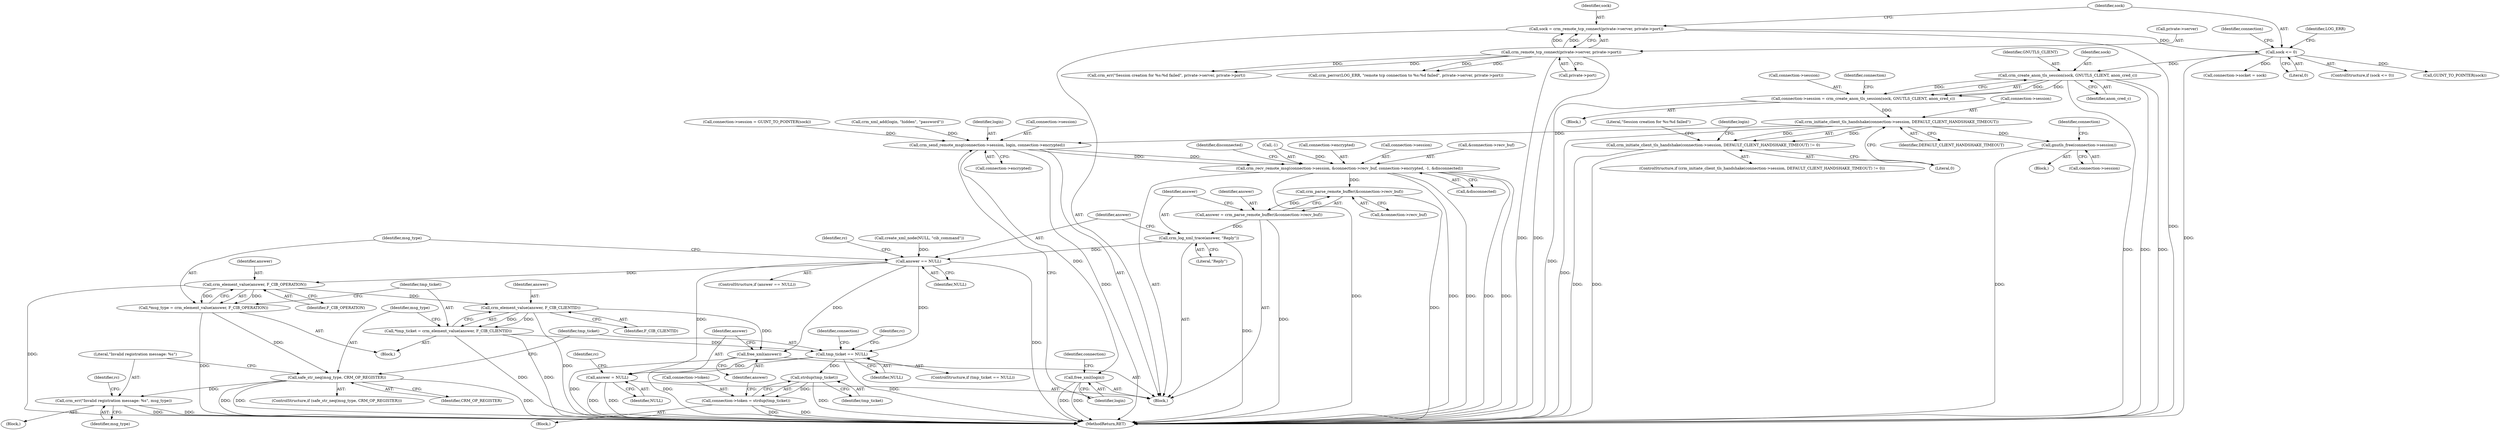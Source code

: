 digraph "0_pacemaker_564f7cc2a51dcd2f28ab12a13394f31be5aa3c93_10@API" {
"1000205" [label="(Call,crm_create_anon_tls_session(sock, GNUTLS_CLIENT, anon_cred_c))"];
"1000166" [label="(Call,sock <= 0)"];
"1000156" [label="(Call,sock = crm_remote_tcp_connect(private->server, private->port))"];
"1000158" [label="(Call,crm_remote_tcp_connect(private->server, private->port))"];
"1000201" [label="(Call,connection->session = crm_create_anon_tls_session(sock, GNUTLS_CLIENT, anon_cred_c))"];
"1000211" [label="(Call,crm_initiate_client_tls_handshake(connection->session, DEFAULT_CLIENT_HANDSHAKE_TIMEOUT))"];
"1000210" [label="(Call,crm_initiate_client_tls_handshake(connection->session, DEFAULT_CLIENT_HANDSHAKE_TIMEOUT) != 0)"];
"1000231" [label="(Call,gnutls_free(connection->session))"];
"1000278" [label="(Call,crm_send_remote_msg(connection->session, login, connection->encrypted))"];
"1000286" [label="(Call,free_xml(login))"];
"1000288" [label="(Call,crm_recv_remote_msg(connection->session, &connection->recv_buf, connection->encrypted, -1, &disconnected))"];
"1000312" [label="(Call,crm_parse_remote_buffer(&connection->recv_buf))"];
"1000310" [label="(Call,answer = crm_parse_remote_buffer(&connection->recv_buf))"];
"1000317" [label="(Call,crm_log_xml_trace(answer, \"Reply\"))"];
"1000321" [label="(Call,answer == NULL)"];
"1000334" [label="(Call,crm_element_value(answer, F_CIB_OPERATION))"];
"1000332" [label="(Call,*msg_type = crm_element_value(answer, F_CIB_OPERATION))"];
"1000344" [label="(Call,safe_str_neq(msg_type, CRM_OP_REGISTER))"];
"1000348" [label="(Call,crm_err(\"Invalid registration message: %s\", msg_type))"];
"1000340" [label="(Call,crm_element_value(answer, F_CIB_CLIENTID))"];
"1000338" [label="(Call,*tmp_ticket = crm_element_value(answer, F_CIB_CLIENTID))"];
"1000357" [label="(Call,tmp_ticket == NULL)"];
"1000371" [label="(Call,strdup(tmp_ticket))"];
"1000367" [label="(Call,connection->token = strdup(tmp_ticket))"];
"1000375" [label="(Call,answer = NULL)"];
"1000373" [label="(Call,free_xml(answer))"];
"1000219" [label="(Literal,\"Session creation for %s:%d failed\")"];
"1000274" [label="(Call,crm_xml_add(login, \"hidden\", \"password\"))"];
"1000357" [label="(Call,tmp_ticket == NULL)"];
"1000156" [label="(Call,sock = crm_remote_tcp_connect(private->server, private->port))"];
"1000371" [label="(Call,strdup(tmp_ticket))"];
"1000320" [label="(ControlStructure,if (answer == NULL))"];
"1000213" [label="(Identifier,connection)"];
"1000232" [label="(Call,connection->session)"];
"1000179" [label="(Call,connection->socket = sock)"];
"1000165" [label="(ControlStructure,if (sock <= 0))"];
"1000292" [label="(Call,&connection->recv_buf)"];
"1000377" [label="(Identifier,NULL)"];
"1000254" [label="(Identifier,login)"];
"1000345" [label="(Identifier,msg_type)"];
"1000304" [label="(Identifier,disconnected)"];
"1000282" [label="(Identifier,login)"];
"1000312" [label="(Call,crm_parse_remote_buffer(&connection->recv_buf))"];
"1000366" [label="(Block,)"];
"1000278" [label="(Call,crm_send_remote_msg(connection->session, login, connection->encrypted))"];
"1000344" [label="(Call,safe_str_neq(msg_type, CRM_OP_REGISTER))"];
"1000349" [label="(Literal,\"Invalid registration message: %s\")"];
"1000369" [label="(Identifier,connection)"];
"1000212" [label="(Call,connection->session)"];
"1000356" [label="(ControlStructure,if (tmp_ticket == NULL))"];
"1000380" [label="(Identifier,rc)"];
"1000166" [label="(Call,sock <= 0)"];
"1000374" [label="(Identifier,answer)"];
"1000340" [label="(Call,crm_element_value(answer, F_CIB_CLIENTID))"];
"1000288" [label="(Call,crm_recv_remote_msg(connection->session, &connection->recv_buf, connection->encrypted, -1, &disconnected))"];
"1000373" [label="(Call,free_xml(answer))"];
"1000376" [label="(Identifier,answer)"];
"1000286" [label="(Call,free_xml(login))"];
"1000211" [label="(Call,crm_initiate_client_tls_handshake(connection->session, DEFAULT_CLIENT_HANDSHAKE_TIMEOUT))"];
"1000170" [label="(Call,crm_perror(LOG_ERR, \"remote tcp connection to %s:%d failed\", private->server, private->port))"];
"1000339" [label="(Identifier,tmp_ticket)"];
"1000283" [label="(Call,connection->encrypted)"];
"1000367" [label="(Call,connection->token = strdup(tmp_ticket))"];
"1000299" [label="(Call,-1)"];
"1000167" [label="(Identifier,sock)"];
"1000205" [label="(Call,crm_create_anon_tls_session(sock, GNUTLS_CLIENT, anon_cred_c))"];
"1000290" [label="(Identifier,connection)"];
"1000318" [label="(Identifier,answer)"];
"1000323" [label="(Identifier,NULL)"];
"1000350" [label="(Identifier,msg_type)"];
"1000359" [label="(Identifier,NULL)"];
"1000346" [label="(Identifier,CRM_OP_REGISTER)"];
"1000343" [label="(ControlStructure,if (safe_str_neq(msg_type, CRM_OP_REGISTER)))"];
"1000375" [label="(Call,answer = NULL)"];
"1000313" [label="(Call,&connection->recv_buf)"];
"1000287" [label="(Identifier,login)"];
"1000207" [label="(Identifier,GNUTLS_CLIENT)"];
"1000332" [label="(Call,*msg_type = crm_element_value(answer, F_CIB_OPERATION))"];
"1000237" [label="(Identifier,connection)"];
"1000333" [label="(Identifier,msg_type)"];
"1000231" [label="(Call,gnutls_free(connection->session))"];
"1000342" [label="(Identifier,F_CIB_CLIENTID)"];
"1000251" [label="(Call,GUINT_TO_POINTER(sock))"];
"1000217" [label="(Block,)"];
"1000157" [label="(Identifier,sock)"];
"1000352" [label="(Identifier,rc)"];
"1000158" [label="(Call,crm_remote_tcp_connect(private->server, private->port))"];
"1000311" [label="(Identifier,answer)"];
"1000215" [label="(Identifier,DEFAULT_CLIENT_HANDSHAKE_TIMEOUT)"];
"1000201" [label="(Call,connection->session = crm_create_anon_tls_session(sock, GNUTLS_CLIENT, anon_cred_c))"];
"1000279" [label="(Call,connection->session)"];
"1000317" [label="(Call,crm_log_xml_trace(answer, \"Reply\"))"];
"1000247" [label="(Call,connection->session = GUINT_TO_POINTER(sock))"];
"1000209" [label="(ControlStructure,if (crm_initiate_client_tls_handshake(connection->session, DEFAULT_CLIENT_HANDSHAKE_TIMEOUT) != 0))"];
"1000296" [label="(Call,connection->encrypted)"];
"1000168" [label="(Literal,0)"];
"1000188" [label="(Block,)"];
"1000358" [label="(Identifier,tmp_ticket)"];
"1000181" [label="(Identifier,connection)"];
"1000330" [label="(Block,)"];
"1000338" [label="(Call,*tmp_ticket = crm_element_value(answer, F_CIB_CLIENTID))"];
"1000348" [label="(Call,crm_err(\"Invalid registration message: %s\", msg_type))"];
"1000322" [label="(Identifier,answer)"];
"1000206" [label="(Identifier,sock)"];
"1000159" [label="(Call,private->server)"];
"1000310" [label="(Call,answer = crm_parse_remote_buffer(&connection->recv_buf))"];
"1000218" [label="(Call,crm_err(\"Session creation for %s:%d failed\", private->server, private->port))"];
"1000202" [label="(Call,connection->session)"];
"1000326" [label="(Identifier,rc)"];
"1000162" [label="(Call,private->port)"];
"1000108" [label="(Block,)"];
"1000216" [label="(Literal,0)"];
"1000334" [label="(Call,crm_element_value(answer, F_CIB_OPERATION))"];
"1000210" [label="(Call,crm_initiate_client_tls_handshake(connection->session, DEFAULT_CLIENT_HANDSHAKE_TIMEOUT) != 0)"];
"1000289" [label="(Call,connection->session)"];
"1000372" [label="(Identifier,tmp_ticket)"];
"1000404" [label="(MethodReturn,RET)"];
"1000341" [label="(Identifier,answer)"];
"1000301" [label="(Call,&disconnected)"];
"1000208" [label="(Identifier,anon_cred_c)"];
"1000347" [label="(Block,)"];
"1000335" [label="(Identifier,answer)"];
"1000321" [label="(Call,answer == NULL)"];
"1000319" [label="(Literal,\"Reply\")"];
"1000336" [label="(Identifier,F_CIB_OPERATION)"];
"1000171" [label="(Identifier,LOG_ERR)"];
"1000362" [label="(Identifier,rc)"];
"1000368" [label="(Call,connection->token)"];
"1000255" [label="(Call,create_xml_node(NULL, \"cib_command\"))"];
"1000205" -> "1000201"  [label="AST: "];
"1000205" -> "1000208"  [label="CFG: "];
"1000206" -> "1000205"  [label="AST: "];
"1000207" -> "1000205"  [label="AST: "];
"1000208" -> "1000205"  [label="AST: "];
"1000201" -> "1000205"  [label="CFG: "];
"1000205" -> "1000404"  [label="DDG: "];
"1000205" -> "1000404"  [label="DDG: "];
"1000205" -> "1000404"  [label="DDG: "];
"1000205" -> "1000201"  [label="DDG: "];
"1000205" -> "1000201"  [label="DDG: "];
"1000205" -> "1000201"  [label="DDG: "];
"1000166" -> "1000205"  [label="DDG: "];
"1000166" -> "1000165"  [label="AST: "];
"1000166" -> "1000168"  [label="CFG: "];
"1000167" -> "1000166"  [label="AST: "];
"1000168" -> "1000166"  [label="AST: "];
"1000171" -> "1000166"  [label="CFG: "];
"1000181" -> "1000166"  [label="CFG: "];
"1000166" -> "1000404"  [label="DDG: "];
"1000156" -> "1000166"  [label="DDG: "];
"1000166" -> "1000179"  [label="DDG: "];
"1000166" -> "1000251"  [label="DDG: "];
"1000156" -> "1000108"  [label="AST: "];
"1000156" -> "1000158"  [label="CFG: "];
"1000157" -> "1000156"  [label="AST: "];
"1000158" -> "1000156"  [label="AST: "];
"1000167" -> "1000156"  [label="CFG: "];
"1000156" -> "1000404"  [label="DDG: "];
"1000158" -> "1000156"  [label="DDG: "];
"1000158" -> "1000156"  [label="DDG: "];
"1000158" -> "1000162"  [label="CFG: "];
"1000159" -> "1000158"  [label="AST: "];
"1000162" -> "1000158"  [label="AST: "];
"1000158" -> "1000404"  [label="DDG: "];
"1000158" -> "1000404"  [label="DDG: "];
"1000158" -> "1000170"  [label="DDG: "];
"1000158" -> "1000170"  [label="DDG: "];
"1000158" -> "1000218"  [label="DDG: "];
"1000158" -> "1000218"  [label="DDG: "];
"1000201" -> "1000188"  [label="AST: "];
"1000202" -> "1000201"  [label="AST: "];
"1000213" -> "1000201"  [label="CFG: "];
"1000201" -> "1000404"  [label="DDG: "];
"1000201" -> "1000211"  [label="DDG: "];
"1000211" -> "1000210"  [label="AST: "];
"1000211" -> "1000215"  [label="CFG: "];
"1000212" -> "1000211"  [label="AST: "];
"1000215" -> "1000211"  [label="AST: "];
"1000216" -> "1000211"  [label="CFG: "];
"1000211" -> "1000404"  [label="DDG: "];
"1000211" -> "1000210"  [label="DDG: "];
"1000211" -> "1000210"  [label="DDG: "];
"1000211" -> "1000231"  [label="DDG: "];
"1000211" -> "1000278"  [label="DDG: "];
"1000210" -> "1000209"  [label="AST: "];
"1000210" -> "1000216"  [label="CFG: "];
"1000216" -> "1000210"  [label="AST: "];
"1000219" -> "1000210"  [label="CFG: "];
"1000254" -> "1000210"  [label="CFG: "];
"1000210" -> "1000404"  [label="DDG: "];
"1000210" -> "1000404"  [label="DDG: "];
"1000231" -> "1000217"  [label="AST: "];
"1000231" -> "1000232"  [label="CFG: "];
"1000232" -> "1000231"  [label="AST: "];
"1000237" -> "1000231"  [label="CFG: "];
"1000231" -> "1000404"  [label="DDG: "];
"1000278" -> "1000108"  [label="AST: "];
"1000278" -> "1000283"  [label="CFG: "];
"1000279" -> "1000278"  [label="AST: "];
"1000282" -> "1000278"  [label="AST: "];
"1000283" -> "1000278"  [label="AST: "];
"1000287" -> "1000278"  [label="CFG: "];
"1000278" -> "1000404"  [label="DDG: "];
"1000247" -> "1000278"  [label="DDG: "];
"1000274" -> "1000278"  [label="DDG: "];
"1000278" -> "1000286"  [label="DDG: "];
"1000278" -> "1000288"  [label="DDG: "];
"1000278" -> "1000288"  [label="DDG: "];
"1000286" -> "1000108"  [label="AST: "];
"1000286" -> "1000287"  [label="CFG: "];
"1000287" -> "1000286"  [label="AST: "];
"1000290" -> "1000286"  [label="CFG: "];
"1000286" -> "1000404"  [label="DDG: "];
"1000286" -> "1000404"  [label="DDG: "];
"1000288" -> "1000108"  [label="AST: "];
"1000288" -> "1000301"  [label="CFG: "];
"1000289" -> "1000288"  [label="AST: "];
"1000292" -> "1000288"  [label="AST: "];
"1000296" -> "1000288"  [label="AST: "];
"1000299" -> "1000288"  [label="AST: "];
"1000301" -> "1000288"  [label="AST: "];
"1000304" -> "1000288"  [label="CFG: "];
"1000288" -> "1000404"  [label="DDG: "];
"1000288" -> "1000404"  [label="DDG: "];
"1000288" -> "1000404"  [label="DDG: "];
"1000288" -> "1000404"  [label="DDG: "];
"1000288" -> "1000404"  [label="DDG: "];
"1000299" -> "1000288"  [label="DDG: "];
"1000288" -> "1000312"  [label="DDG: "];
"1000312" -> "1000310"  [label="AST: "];
"1000312" -> "1000313"  [label="CFG: "];
"1000313" -> "1000312"  [label="AST: "];
"1000310" -> "1000312"  [label="CFG: "];
"1000312" -> "1000404"  [label="DDG: "];
"1000312" -> "1000310"  [label="DDG: "];
"1000310" -> "1000108"  [label="AST: "];
"1000311" -> "1000310"  [label="AST: "];
"1000318" -> "1000310"  [label="CFG: "];
"1000310" -> "1000404"  [label="DDG: "];
"1000310" -> "1000317"  [label="DDG: "];
"1000317" -> "1000108"  [label="AST: "];
"1000317" -> "1000319"  [label="CFG: "];
"1000318" -> "1000317"  [label="AST: "];
"1000319" -> "1000317"  [label="AST: "];
"1000322" -> "1000317"  [label="CFG: "];
"1000317" -> "1000404"  [label="DDG: "];
"1000317" -> "1000321"  [label="DDG: "];
"1000321" -> "1000320"  [label="AST: "];
"1000321" -> "1000323"  [label="CFG: "];
"1000322" -> "1000321"  [label="AST: "];
"1000323" -> "1000321"  [label="AST: "];
"1000326" -> "1000321"  [label="CFG: "];
"1000333" -> "1000321"  [label="CFG: "];
"1000321" -> "1000404"  [label="DDG: "];
"1000255" -> "1000321"  [label="DDG: "];
"1000321" -> "1000334"  [label="DDG: "];
"1000321" -> "1000357"  [label="DDG: "];
"1000321" -> "1000373"  [label="DDG: "];
"1000321" -> "1000375"  [label="DDG: "];
"1000334" -> "1000332"  [label="AST: "];
"1000334" -> "1000336"  [label="CFG: "];
"1000335" -> "1000334"  [label="AST: "];
"1000336" -> "1000334"  [label="AST: "];
"1000332" -> "1000334"  [label="CFG: "];
"1000334" -> "1000404"  [label="DDG: "];
"1000334" -> "1000332"  [label="DDG: "];
"1000334" -> "1000332"  [label="DDG: "];
"1000334" -> "1000340"  [label="DDG: "];
"1000332" -> "1000330"  [label="AST: "];
"1000333" -> "1000332"  [label="AST: "];
"1000339" -> "1000332"  [label="CFG: "];
"1000332" -> "1000404"  [label="DDG: "];
"1000332" -> "1000344"  [label="DDG: "];
"1000344" -> "1000343"  [label="AST: "];
"1000344" -> "1000346"  [label="CFG: "];
"1000345" -> "1000344"  [label="AST: "];
"1000346" -> "1000344"  [label="AST: "];
"1000349" -> "1000344"  [label="CFG: "];
"1000358" -> "1000344"  [label="CFG: "];
"1000344" -> "1000404"  [label="DDG: "];
"1000344" -> "1000404"  [label="DDG: "];
"1000344" -> "1000404"  [label="DDG: "];
"1000344" -> "1000348"  [label="DDG: "];
"1000348" -> "1000347"  [label="AST: "];
"1000348" -> "1000350"  [label="CFG: "];
"1000349" -> "1000348"  [label="AST: "];
"1000350" -> "1000348"  [label="AST: "];
"1000352" -> "1000348"  [label="CFG: "];
"1000348" -> "1000404"  [label="DDG: "];
"1000348" -> "1000404"  [label="DDG: "];
"1000340" -> "1000338"  [label="AST: "];
"1000340" -> "1000342"  [label="CFG: "];
"1000341" -> "1000340"  [label="AST: "];
"1000342" -> "1000340"  [label="AST: "];
"1000338" -> "1000340"  [label="CFG: "];
"1000340" -> "1000404"  [label="DDG: "];
"1000340" -> "1000338"  [label="DDG: "];
"1000340" -> "1000338"  [label="DDG: "];
"1000340" -> "1000373"  [label="DDG: "];
"1000338" -> "1000330"  [label="AST: "];
"1000339" -> "1000338"  [label="AST: "];
"1000345" -> "1000338"  [label="CFG: "];
"1000338" -> "1000404"  [label="DDG: "];
"1000338" -> "1000404"  [label="DDG: "];
"1000338" -> "1000357"  [label="DDG: "];
"1000357" -> "1000356"  [label="AST: "];
"1000357" -> "1000359"  [label="CFG: "];
"1000358" -> "1000357"  [label="AST: "];
"1000359" -> "1000357"  [label="AST: "];
"1000362" -> "1000357"  [label="CFG: "];
"1000369" -> "1000357"  [label="CFG: "];
"1000357" -> "1000404"  [label="DDG: "];
"1000357" -> "1000404"  [label="DDG: "];
"1000357" -> "1000371"  [label="DDG: "];
"1000357" -> "1000375"  [label="DDG: "];
"1000371" -> "1000367"  [label="AST: "];
"1000371" -> "1000372"  [label="CFG: "];
"1000372" -> "1000371"  [label="AST: "];
"1000367" -> "1000371"  [label="CFG: "];
"1000371" -> "1000404"  [label="DDG: "];
"1000371" -> "1000367"  [label="DDG: "];
"1000367" -> "1000366"  [label="AST: "];
"1000368" -> "1000367"  [label="AST: "];
"1000374" -> "1000367"  [label="CFG: "];
"1000367" -> "1000404"  [label="DDG: "];
"1000367" -> "1000404"  [label="DDG: "];
"1000375" -> "1000108"  [label="AST: "];
"1000375" -> "1000377"  [label="CFG: "];
"1000376" -> "1000375"  [label="AST: "];
"1000377" -> "1000375"  [label="AST: "];
"1000380" -> "1000375"  [label="CFG: "];
"1000375" -> "1000404"  [label="DDG: "];
"1000375" -> "1000404"  [label="DDG: "];
"1000373" -> "1000108"  [label="AST: "];
"1000373" -> "1000374"  [label="CFG: "];
"1000374" -> "1000373"  [label="AST: "];
"1000376" -> "1000373"  [label="CFG: "];
"1000373" -> "1000404"  [label="DDG: "];
}
